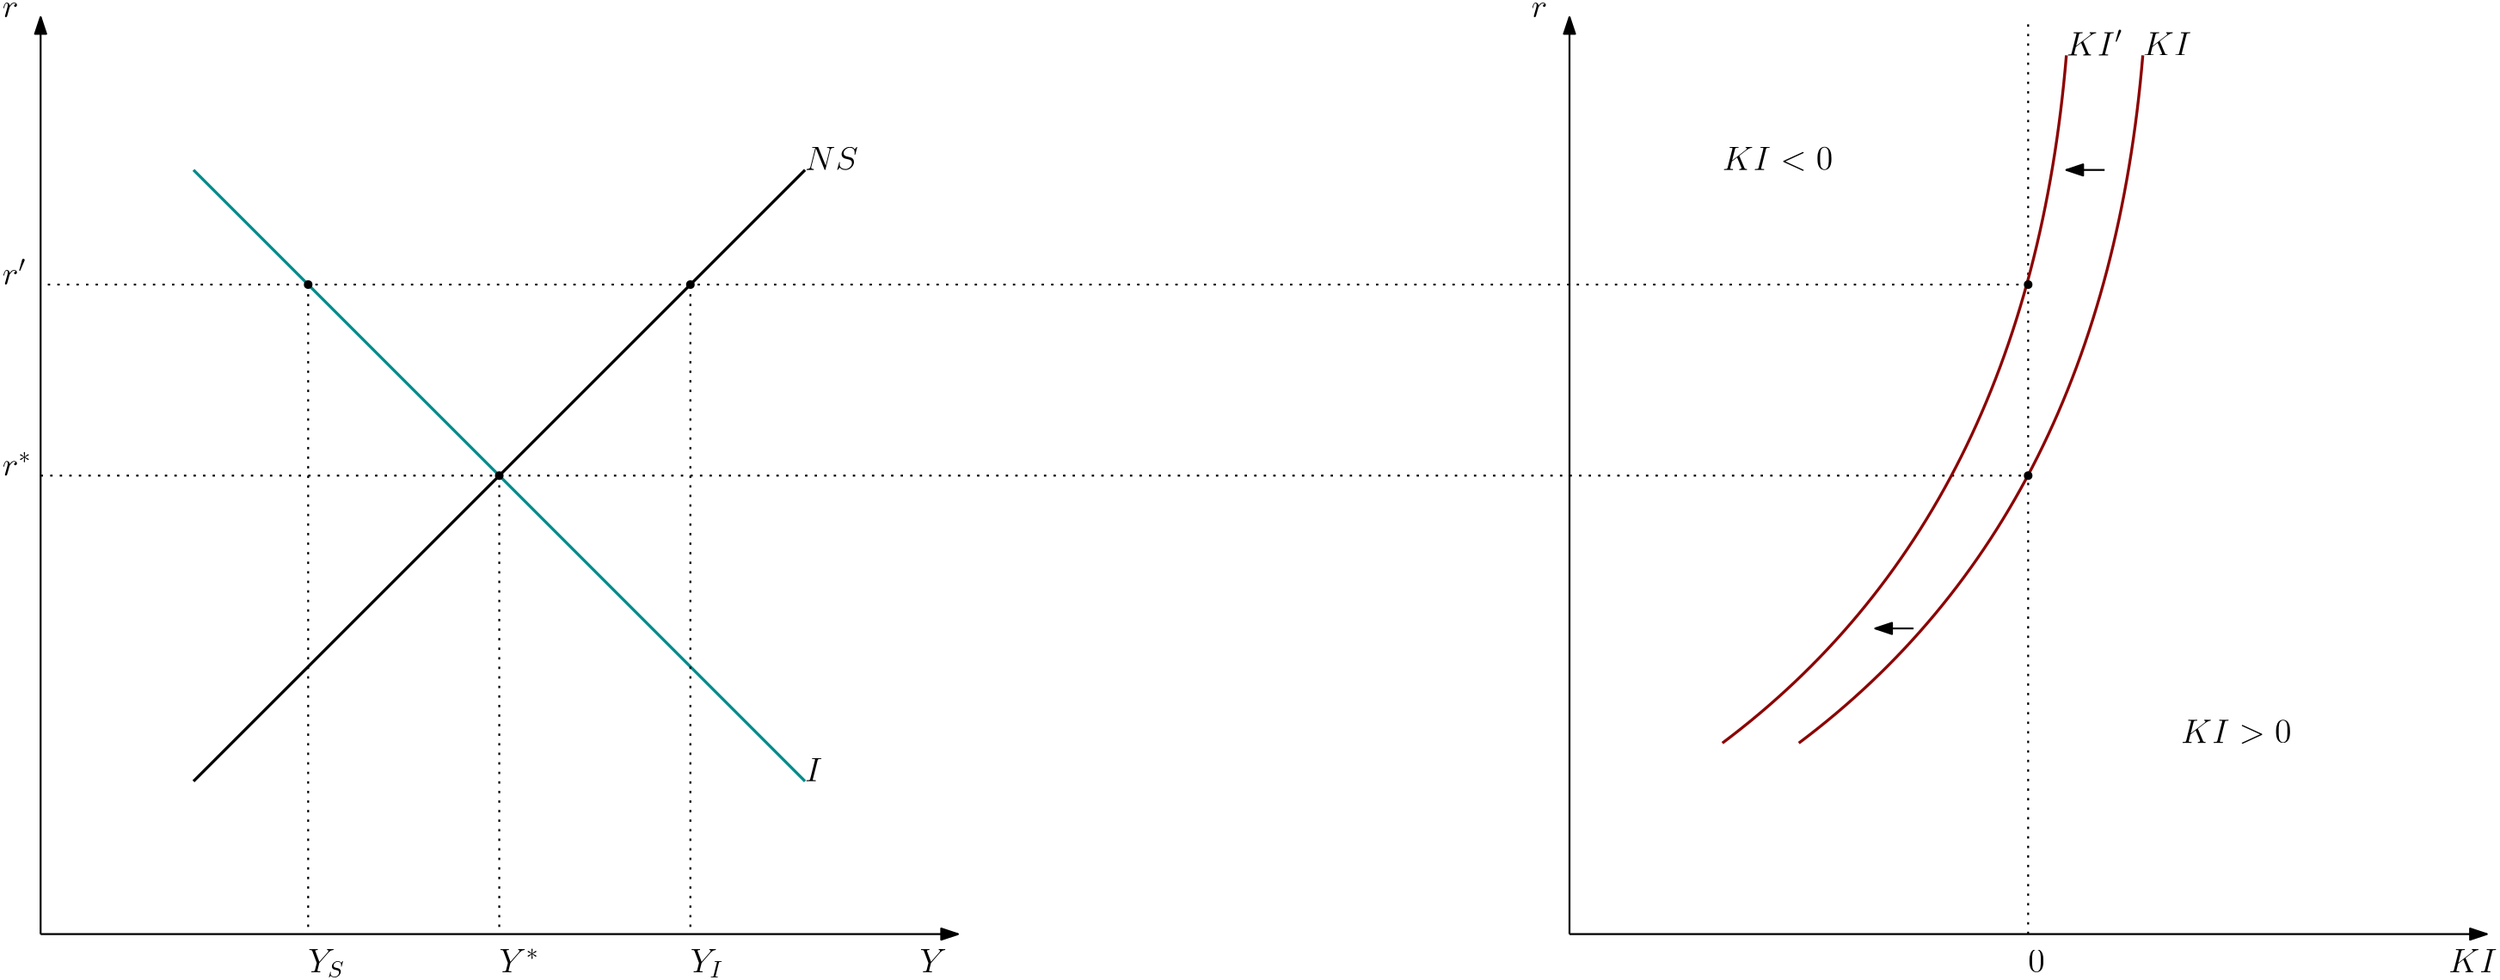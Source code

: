 <?xml version="1.0"?>
<!DOCTYPE ipe SYSTEM "ipe.dtd">
<ipe version="70218" creator="Ipe 7.2.28">
<info created="D:20240517211544" modified="D:20240520111733"/>
<ipestyle name="basic">
<symbol name="arrow/arc(spx)">
<path stroke="sym-stroke" fill="sym-stroke" pen="sym-pen">
0 0 m
-1 0.333 l
-1 -0.333 l
h
</path>
</symbol>
<symbol name="arrow/farc(spx)">
<path stroke="sym-stroke" fill="white" pen="sym-pen">
0 0 m
-1 0.333 l
-1 -0.333 l
h
</path>
</symbol>
<symbol name="arrow/ptarc(spx)">
<path stroke="sym-stroke" fill="sym-stroke" pen="sym-pen">
0 0 m
-1 0.333 l
-0.8 0 l
-1 -0.333 l
h
</path>
</symbol>
<symbol name="arrow/fptarc(spx)">
<path stroke="sym-stroke" fill="white" pen="sym-pen">
0 0 m
-1 0.333 l
-0.8 0 l
-1 -0.333 l
h
</path>
</symbol>
<symbol name="mark/circle(sx)" transformations="translations">
<path fill="sym-stroke">
0.6 0 0 0.6 0 0 e
0.4 0 0 0.4 0 0 e
</path>
</symbol>
<symbol name="mark/disk(sx)" transformations="translations">
<path fill="sym-stroke">
0.6 0 0 0.6 0 0 e
</path>
</symbol>
<symbol name="mark/fdisk(sfx)" transformations="translations">
<group>
<path fill="sym-fill">
0.5 0 0 0.5 0 0 e
</path>
<path fill="sym-stroke" fillrule="eofill">
0.6 0 0 0.6 0 0 e
0.4 0 0 0.4 0 0 e
</path>
</group>
</symbol>
<symbol name="mark/box(sx)" transformations="translations">
<path fill="sym-stroke" fillrule="eofill">
-0.6 -0.6 m
0.6 -0.6 l
0.6 0.6 l
-0.6 0.6 l
h
-0.4 -0.4 m
0.4 -0.4 l
0.4 0.4 l
-0.4 0.4 l
h
</path>
</symbol>
<symbol name="mark/square(sx)" transformations="translations">
<path fill="sym-stroke">
-0.6 -0.6 m
0.6 -0.6 l
0.6 0.6 l
-0.6 0.6 l
h
</path>
</symbol>
<symbol name="mark/fsquare(sfx)" transformations="translations">
<group>
<path fill="sym-fill">
-0.5 -0.5 m
0.5 -0.5 l
0.5 0.5 l
-0.5 0.5 l
h
</path>
<path fill="sym-stroke" fillrule="eofill">
-0.6 -0.6 m
0.6 -0.6 l
0.6 0.6 l
-0.6 0.6 l
h
-0.4 -0.4 m
0.4 -0.4 l
0.4 0.4 l
-0.4 0.4 l
h
</path>
</group>
</symbol>
<symbol name="mark/cross(sx)" transformations="translations">
<group>
<path fill="sym-stroke">
-0.43 -0.57 m
0.57 0.43 l
0.43 0.57 l
-0.57 -0.43 l
h
</path>
<path fill="sym-stroke">
-0.43 0.57 m
0.57 -0.43 l
0.43 -0.57 l
-0.57 0.43 l
h
</path>
</group>
</symbol>
<symbol name="arrow/fnormal(spx)">
<path stroke="sym-stroke" fill="white" pen="sym-pen">
0 0 m
-1 0.333 l
-1 -0.333 l
h
</path>
</symbol>
<symbol name="arrow/pointed(spx)">
<path stroke="sym-stroke" fill="sym-stroke" pen="sym-pen">
0 0 m
-1 0.333 l
-0.8 0 l
-1 -0.333 l
h
</path>
</symbol>
<symbol name="arrow/fpointed(spx)">
<path stroke="sym-stroke" fill="white" pen="sym-pen">
0 0 m
-1 0.333 l
-0.8 0 l
-1 -0.333 l
h
</path>
</symbol>
<symbol name="arrow/linear(spx)">
<path stroke="sym-stroke" pen="sym-pen">
-1 0.333 m
0 0 l
-1 -0.333 l
</path>
</symbol>
<symbol name="arrow/fdouble(spx)">
<path stroke="sym-stroke" fill="white" pen="sym-pen">
0 0 m
-1 0.333 l
-1 -0.333 l
h
-1 0 m
-2 0.333 l
-2 -0.333 l
h
</path>
</symbol>
<symbol name="arrow/double(spx)">
<path stroke="sym-stroke" fill="sym-stroke" pen="sym-pen">
0 0 m
-1 0.333 l
-1 -0.333 l
h
-1 0 m
-2 0.333 l
-2 -0.333 l
h
</path>
</symbol>
<symbol name="arrow/mid-normal(spx)">
<path stroke="sym-stroke" fill="sym-stroke" pen="sym-pen">
0.5 0 m
-0.5 0.333 l
-0.5 -0.333 l
h
</path>
</symbol>
<symbol name="arrow/mid-fnormal(spx)">
<path stroke="sym-stroke" fill="white" pen="sym-pen">
0.5 0 m
-0.5 0.333 l
-0.5 -0.333 l
h
</path>
</symbol>
<symbol name="arrow/mid-pointed(spx)">
<path stroke="sym-stroke" fill="sym-stroke" pen="sym-pen">
0.5 0 m
-0.5 0.333 l
-0.3 0 l
-0.5 -0.333 l
h
</path>
</symbol>
<symbol name="arrow/mid-fpointed(spx)">
<path stroke="sym-stroke" fill="white" pen="sym-pen">
0.5 0 m
-0.5 0.333 l
-0.3 0 l
-0.5 -0.333 l
h
</path>
</symbol>
<symbol name="arrow/mid-double(spx)">
<path stroke="sym-stroke" fill="sym-stroke" pen="sym-pen">
1 0 m
0 0.333 l
0 -0.333 l
h
0 0 m
-1 0.333 l
-1 -0.333 l
h
</path>
</symbol>
<symbol name="arrow/mid-fdouble(spx)">
<path stroke="sym-stroke" fill="white" pen="sym-pen">
1 0 m
0 0.333 l
0 -0.333 l
h
0 0 m
-1 0.333 l
-1 -0.333 l
h
</path>
</symbol>
<anglesize name="22.5 deg" value="22.5"/>
<anglesize name="30 deg" value="30"/>
<anglesize name="45 deg" value="45"/>
<anglesize name="60 deg" value="60"/>
<anglesize name="90 deg" value="90"/>
<arrowsize name="large" value="10"/>
<arrowsize name="small" value="5"/>
<arrowsize name="tiny" value="3"/>
<color name="blue" value="0 0 1"/>
<color name="brown" value="0.647 0.165 0.165"/>
<color name="darkblue" value="0 0 0.545"/>
<color name="darkcyan" value="0 0.545 0.545"/>
<color name="darkgray" value="0.663"/>
<color name="darkgreen" value="0 0.392 0"/>
<color name="darkmagenta" value="0.545 0 0.545"/>
<color name="darkorange" value="1 0.549 0"/>
<color name="darkred" value="0.545 0 0"/>
<color name="gold" value="1 0.843 0"/>
<color name="gray" value="0.745"/>
<color name="green" value="0 1 0"/>
<color name="lightblue" value="0.678 0.847 0.902"/>
<color name="lightcyan" value="0.878 1 1"/>
<color name="lightgray" value="0.827"/>
<color name="lightgreen" value="0.565 0.933 0.565"/>
<color name="lightyellow" value="1 1 0.878"/>
<color name="navy" value="0 0 0.502"/>
<color name="orange" value="1 0.647 0"/>
<color name="pink" value="1 0.753 0.796"/>
<color name="purple" value="0.627 0.125 0.941"/>
<color name="red" value="1 0 0"/>
<color name="seagreen" value="0.18 0.545 0.341"/>
<color name="turquoise" value="0.251 0.878 0.816"/>
<color name="violet" value="0.933 0.51 0.933"/>
<color name="yellow" value="1 1 0"/>
<dashstyle name="dash dot dotted" value="[4 2 1 2 1 2] 0"/>
<dashstyle name="dash dotted" value="[4 2 1 2] 0"/>
<dashstyle name="dashed" value="[4] 0"/>
<dashstyle name="dotted" value="[1 3] 0"/>
<gridsize name="10 pts (~3.5 mm)" value="10"/>
<gridsize name="14 pts (~5 mm)" value="14"/>
<gridsize name="16 pts (~6 mm)" value="16"/>
<gridsize name="20 pts (~7 mm)" value="20"/>
<gridsize name="28 pts (~10 mm)" value="28"/>
<gridsize name="32 pts (~12 mm)" value="32"/>
<gridsize name="4 pts" value="4"/>
<gridsize name="56 pts (~20 mm)" value="56"/>
<gridsize name="8 pts (~3 mm)" value="8"/>
<opacity name="10%" value="0.1"/>
<opacity name="30%" value="0.3"/>
<opacity name="50%" value="0.5"/>
<opacity name="75%" value="0.75"/>
<pen name="fat" value="1.2"/>
<pen name="heavier" value="0.8"/>
<pen name="ultrafat" value="2"/>
<symbolsize name="large" value="5"/>
<symbolsize name="small" value="2"/>
<symbolsize name="tiny" value="1.1"/>
<textsize name="Huge" value="\Huge"/>
<textsize name="LARGE" value="\LARGE"/>
<textsize name="Large" value="\Large"/>
<textsize name="footnote" value="\footnotesize"/>
<textsize name="huge" value="\huge"/>
<textsize name="large" value="\large"/>
<textsize name="script" value="\scriptsize"/>
<textsize name="small" value="\small"/>
<textsize name="tiny" value="\tiny"/>
<textstyle name="center" begin="\begin{center}" end="\end{center}"/>
<textstyle name="item" begin="\begin{itemize}\item{}" end="\end{itemize}"/>
<textstyle name="itemize" begin="\begin{itemize}" end="\end{itemize}"/>
<tiling name="falling" angle="-60" step="4" width="1"/>
<tiling name="rising" angle="30" step="4" width="1"/>
</ipestyle>
<ipestyle name="wide">
<layout paper="1920 1080" origin="0 0" frame="1920 1080"/>
</ipestyle>
<page>
<layer name="alpha"/>
<view layers="alpha" active="alpha"/>
<path layer="alpha" matrix="1 0 0 1 -128 0" stroke="black" pen="heavier" arrow="normal/normal">
576 448 m
576 832 l
</path>
<path matrix="1 0 0 1 -128 0" stroke="black" pen="heavier" arrow="normal/normal">
576 448 m
960 448 l
</path>
<path matrix="1 0 0 1 -128 0" stroke="black" pen="heavier" arrow="normal/normal">
1216 448 m
1216 832 l
</path>
<path matrix="1 0 0 1 -128 0" stroke="black" pen="heavier" arrow="normal/normal">
1216 448 m
1600 448 l
</path>
<path stroke="black" pen="fat">
512 512 m
768 768 l
</path>
<path stroke="darkcyan" pen="fat">
512 768 m
768 512 l
</path>
<path matrix="1 0 0 1 0 16" stroke="darkred" pen="fat">
1184 512 m
1312 608
1328 800 c
</path>
<path stroke="black" dash="dotted" pen="heavier">
448 640 m
1280 640 l
</path>
<path stroke="black" dash="dotted" pen="heavier">
640 640 m
640 448 l
</path>
<text transformations="translations" pos="432 832" stroke="black" type="label" width="6.721" height="6.177" depth="0" valign="baseline" size="Large" style="math">r</text>
<text transformations="translations" pos="816 432" stroke="black" type="label" width="11.272" height="9.803" depth="0" valign="baseline" size="Large" style="math">Y</text>
<text transformations="translations" pos="1072 832" stroke="black" type="label" width="6.721" height="6.177" depth="0" valign="baseline" size="Large" style="math">r</text>
<text transformations="translations" pos="1456 432" stroke="black" type="label" width="20.305" height="9.803" depth="0" valign="baseline" size="Large" style="math">KI</text>
<path stroke="black" dash="dotted" pen="heavier">
1280 448 m
1280 832 l
</path>
<use name="mark/disk(sx)" pos="1280 640" size="normal" stroke="black"/>
<use name="mark/disk(sx)" pos="640 640" size="normal" stroke="black"/>
<text transformations="translations" pos="1280 432" stroke="black" type="label" width="7.024" height="9.245" depth="0" valign="baseline" size="Large">0</text>
<text transformations="translations" pos="432 640" stroke="black" type="label" width="12.2" height="9.842" depth="0" valign="baseline" size="Large" style="math">r^\ast</text>
<text transformations="translations" pos="640 432" stroke="black" type="label" width="16.751" height="9.842" depth="0" valign="baseline" size="Large" style="math">Y^\ast</text>
<text transformations="translations" pos="768 768" stroke="black" type="label" width="22.221" height="9.803" depth="0" valign="baseline" size="Large" style="math">NS</text>
<text transformations="translations" pos="768 512" stroke="black" type="label" width="7.323" height="9.803" depth="0" valign="baseline" size="Large" style="math">I</text>
<text transformations="translations" pos="1328 816" stroke="black" type="label" width="20.305" height="9.803" depth="0" valign="baseline" size="Large" style="math">KI</text>
<text transformations="translations" pos="1152 768" stroke="black" type="label" width="46.224" height="9.806" depth="0.38" valign="baseline" size="Large" style="math">KI&lt;0</text>
<text transformations="translations" pos="1344 528" stroke="black" type="label" width="46.224" height="9.806" depth="0.38" valign="baseline" size="Large" style="math">KI&gt;0</text>
<path matrix="1 0 0 1 -32 16" stroke="darkred" pen="fat">
1184 512 m
1312 608
1328 800 c
</path>
<text matrix="1 0 0 1 16 0" transformations="translations" pos="1280 816" stroke="black" type="label" width="23.542" height="10.741" depth="0" valign="baseline" size="Large" style="math">KI&apos;</text>
<path stroke="black" dash="dotted" pen="heavier">
1280 720 m
448 720 l
</path>
<text transformations="translations" pos="432 720" stroke="black" type="label" width="9.958" height="10.741" depth="0" valign="baseline" size="Large" style="math">r&apos;</text>
<path stroke="black" dash="dotted" pen="heavier">
560 720 m
560 448 l
</path>
<path stroke="black" dash="dotted" pen="heavier">
720 720 m
720 448 l
</path>
<text transformations="translations" pos="720 432" stroke="black" type="label" width="13.81" height="9.805" depth="2.15" valign="baseline" size="Large" style="math">Y_I</text>
<text transformations="translations" pos="560 432" stroke="black" type="label" width="15.332" height="9.805" depth="2.15" valign="baseline" size="Large" style="math">Y_S</text>
<use name="mark/disk(sx)" pos="720 720" size="normal" stroke="black"/>
<use name="mark/disk(sx)" pos="560 720" size="normal" stroke="black"/>
<use name="mark/disk(sx)" pos="1280 720" size="normal" stroke="black"/>
<path stroke="black" pen="heavier" arrow="normal/normal">
1312 768 m
1296 768 l
</path>
<path stroke="black" pen="heavier" arrow="normal/normal">
1232 576 m
1216 576 l
</path>
</page>
</ipe>

